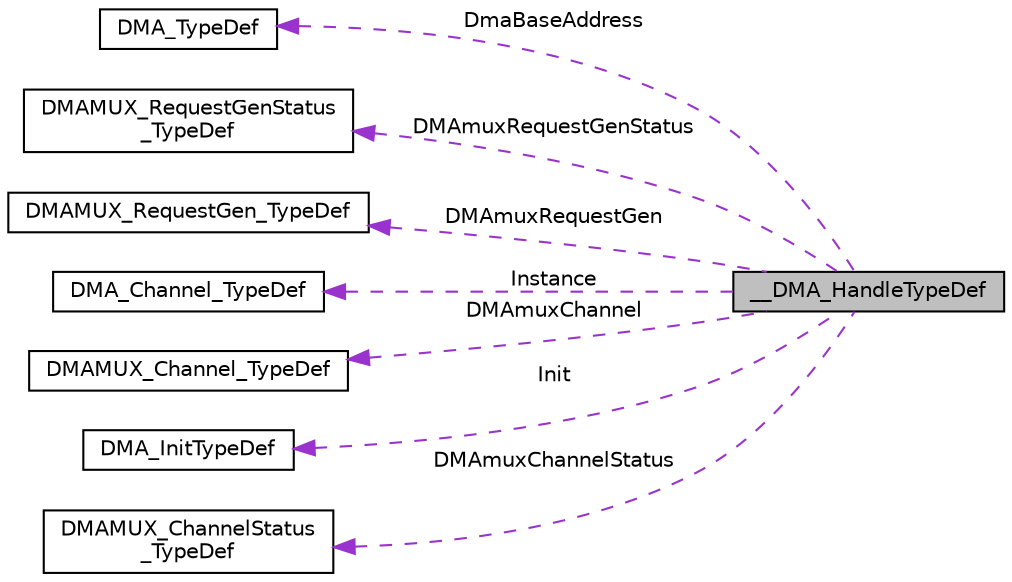 digraph "__DMA_HandleTypeDef"
{
 // LATEX_PDF_SIZE
  edge [fontname="Helvetica",fontsize="10",labelfontname="Helvetica",labelfontsize="10"];
  node [fontname="Helvetica",fontsize="10",shape=record];
  rankdir="LR";
  Node1 [label="__DMA_HandleTypeDef",height=0.2,width=0.4,color="black", fillcolor="grey75", style="filled", fontcolor="black",tooltip="DMA handle Structure definition."];
  Node2 -> Node1 [dir="back",color="darkorchid3",fontsize="10",style="dashed",label=" DmaBaseAddress" ,fontname="Helvetica"];
  Node2 [label="DMA_TypeDef",height=0.2,width=0.4,color="black", fillcolor="white", style="filled",URL="$structDMA__TypeDef.html",tooltip=" "];
  Node3 -> Node1 [dir="back",color="darkorchid3",fontsize="10",style="dashed",label=" DMAmuxRequestGenStatus" ,fontname="Helvetica"];
  Node3 [label="DMAMUX_RequestGenStatus\l_TypeDef",height=0.2,width=0.4,color="black", fillcolor="white", style="filled",URL="$structDMAMUX__RequestGenStatus__TypeDef.html",tooltip=" "];
  Node4 -> Node1 [dir="back",color="darkorchid3",fontsize="10",style="dashed",label=" DMAmuxRequestGen" ,fontname="Helvetica"];
  Node4 [label="DMAMUX_RequestGen_TypeDef",height=0.2,width=0.4,color="black", fillcolor="white", style="filled",URL="$structDMAMUX__RequestGen__TypeDef.html",tooltip=" "];
  Node5 -> Node1 [dir="back",color="darkorchid3",fontsize="10",style="dashed",label=" Instance" ,fontname="Helvetica"];
  Node5 [label="DMA_Channel_TypeDef",height=0.2,width=0.4,color="black", fillcolor="white", style="filled",URL="$structDMA__Channel__TypeDef.html",tooltip="DMA Controller."];
  Node6 -> Node1 [dir="back",color="darkorchid3",fontsize="10",style="dashed",label=" DMAmuxChannel" ,fontname="Helvetica"];
  Node6 [label="DMAMUX_Channel_TypeDef",height=0.2,width=0.4,color="black", fillcolor="white", style="filled",URL="$structDMAMUX__Channel__TypeDef.html",tooltip="DMA Multiplexer."];
  Node7 -> Node1 [dir="back",color="darkorchid3",fontsize="10",style="dashed",label=" Init" ,fontname="Helvetica"];
  Node7 [label="DMA_InitTypeDef",height=0.2,width=0.4,color="black", fillcolor="white", style="filled",URL="$structDMA__InitTypeDef.html",tooltip="DMA Configuration Structure definition."];
  Node8 -> Node1 [dir="back",color="darkorchid3",fontsize="10",style="dashed",label=" DMAmuxChannelStatus" ,fontname="Helvetica"];
  Node8 [label="DMAMUX_ChannelStatus\l_TypeDef",height=0.2,width=0.4,color="black", fillcolor="white", style="filled",URL="$structDMAMUX__ChannelStatus__TypeDef.html",tooltip=" "];
}

